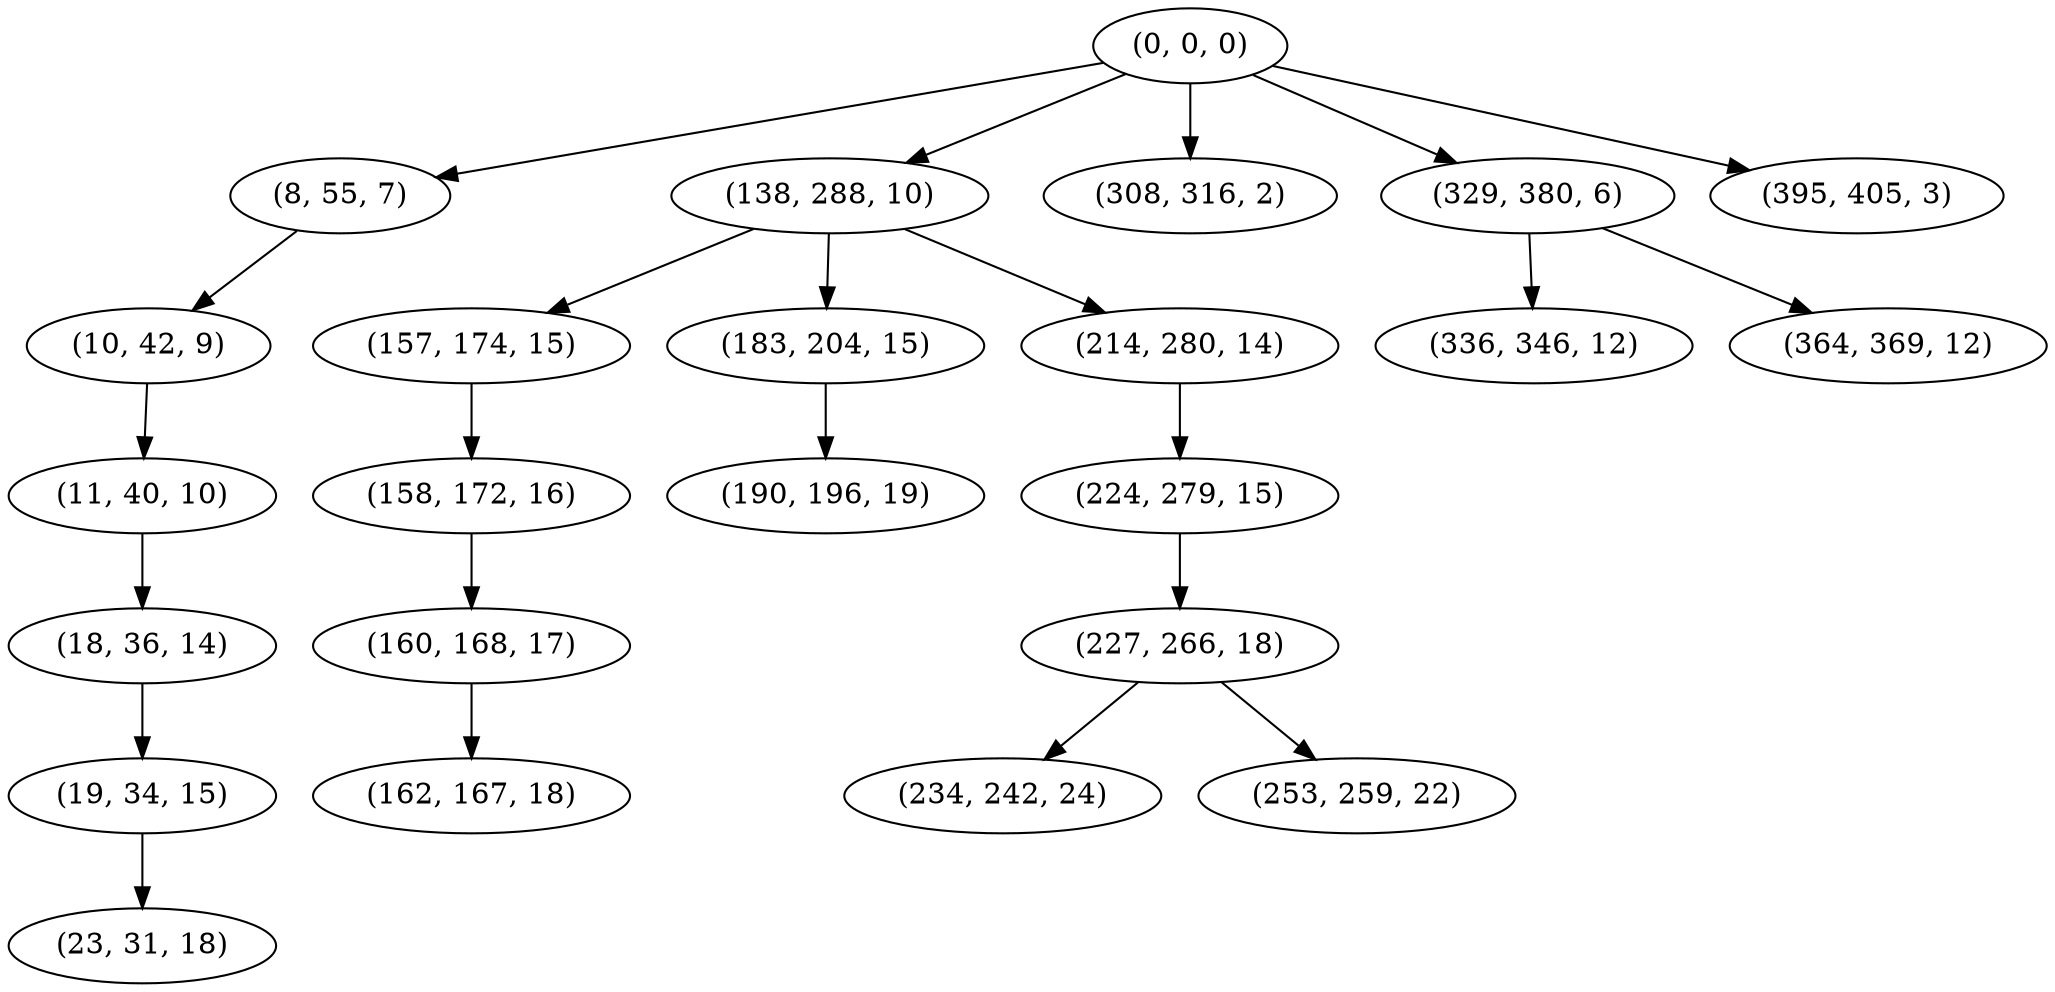 digraph tree {
    "(0, 0, 0)";
    "(8, 55, 7)";
    "(10, 42, 9)";
    "(11, 40, 10)";
    "(18, 36, 14)";
    "(19, 34, 15)";
    "(23, 31, 18)";
    "(138, 288, 10)";
    "(157, 174, 15)";
    "(158, 172, 16)";
    "(160, 168, 17)";
    "(162, 167, 18)";
    "(183, 204, 15)";
    "(190, 196, 19)";
    "(214, 280, 14)";
    "(224, 279, 15)";
    "(227, 266, 18)";
    "(234, 242, 24)";
    "(253, 259, 22)";
    "(308, 316, 2)";
    "(329, 380, 6)";
    "(336, 346, 12)";
    "(364, 369, 12)";
    "(395, 405, 3)";
    "(0, 0, 0)" -> "(8, 55, 7)";
    "(0, 0, 0)" -> "(138, 288, 10)";
    "(0, 0, 0)" -> "(308, 316, 2)";
    "(0, 0, 0)" -> "(329, 380, 6)";
    "(0, 0, 0)" -> "(395, 405, 3)";
    "(8, 55, 7)" -> "(10, 42, 9)";
    "(10, 42, 9)" -> "(11, 40, 10)";
    "(11, 40, 10)" -> "(18, 36, 14)";
    "(18, 36, 14)" -> "(19, 34, 15)";
    "(19, 34, 15)" -> "(23, 31, 18)";
    "(138, 288, 10)" -> "(157, 174, 15)";
    "(138, 288, 10)" -> "(183, 204, 15)";
    "(138, 288, 10)" -> "(214, 280, 14)";
    "(157, 174, 15)" -> "(158, 172, 16)";
    "(158, 172, 16)" -> "(160, 168, 17)";
    "(160, 168, 17)" -> "(162, 167, 18)";
    "(183, 204, 15)" -> "(190, 196, 19)";
    "(214, 280, 14)" -> "(224, 279, 15)";
    "(224, 279, 15)" -> "(227, 266, 18)";
    "(227, 266, 18)" -> "(234, 242, 24)";
    "(227, 266, 18)" -> "(253, 259, 22)";
    "(329, 380, 6)" -> "(336, 346, 12)";
    "(329, 380, 6)" -> "(364, 369, 12)";
}

